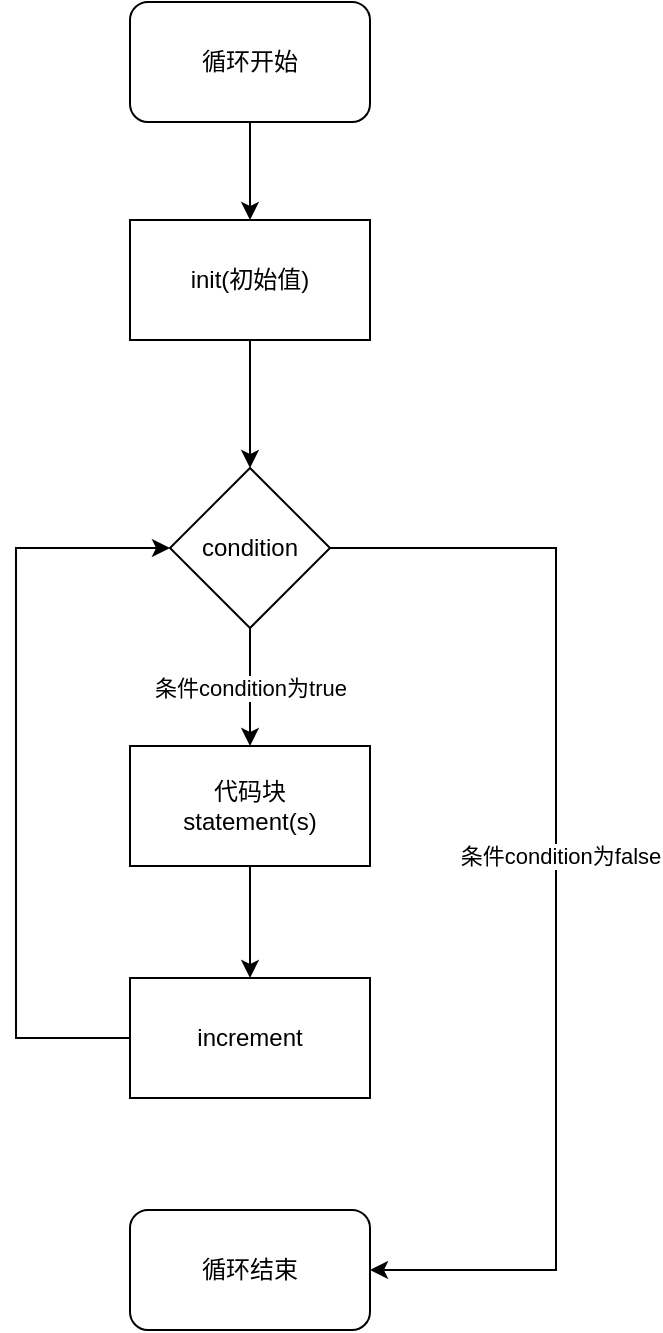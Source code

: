 <mxfile version="19.0.3" type="device"><diagram id="VGE1fv8EZ5yUBO9GITLr" name="Page-1"><mxGraphModel dx="1822" dy="1277" grid="0" gridSize="10" guides="1" tooltips="1" connect="1" arrows="1" fold="1" page="0" pageScale="1" pageWidth="827" pageHeight="1169" math="0" shadow="0"><root><mxCell id="0"/><mxCell id="1" parent="0"/><mxCell id="69NZrmNFADnre0_F1Huz-7" style="edgeStyle=orthogonalEdgeStyle;rounded=0;orthogonalLoop=1;jettySize=auto;html=1;entryX=0.5;entryY=0;entryDx=0;entryDy=0;" edge="1" parent="1" source="69NZrmNFADnre0_F1Huz-1" target="69NZrmNFADnre0_F1Huz-2"><mxGeometry relative="1" as="geometry"/></mxCell><mxCell id="69NZrmNFADnre0_F1Huz-1" value="循环开始" style="rounded=1;whiteSpace=wrap;html=1;" vertex="1" parent="1"><mxGeometry x="23" y="-21" width="120" height="60" as="geometry"/></mxCell><mxCell id="69NZrmNFADnre0_F1Huz-8" style="edgeStyle=orthogonalEdgeStyle;rounded=0;orthogonalLoop=1;jettySize=auto;html=1;entryX=0.5;entryY=0;entryDx=0;entryDy=0;" edge="1" parent="1" source="69NZrmNFADnre0_F1Huz-2" target="69NZrmNFADnre0_F1Huz-3"><mxGeometry relative="1" as="geometry"/></mxCell><mxCell id="69NZrmNFADnre0_F1Huz-2" value="init(初始值)" style="rounded=0;whiteSpace=wrap;html=1;" vertex="1" parent="1"><mxGeometry x="23" y="88" width="120" height="60" as="geometry"/></mxCell><mxCell id="69NZrmNFADnre0_F1Huz-9" value="条件condition为true" style="edgeStyle=orthogonalEdgeStyle;rounded=0;orthogonalLoop=1;jettySize=auto;html=1;" edge="1" parent="1" source="69NZrmNFADnre0_F1Huz-3" target="69NZrmNFADnre0_F1Huz-4"><mxGeometry relative="1" as="geometry"/></mxCell><mxCell id="69NZrmNFADnre0_F1Huz-12" style="edgeStyle=orthogonalEdgeStyle;rounded=0;orthogonalLoop=1;jettySize=auto;html=1;entryX=1;entryY=0.5;entryDx=0;entryDy=0;exitX=1;exitY=0.5;exitDx=0;exitDy=0;" edge="1" parent="1" source="69NZrmNFADnre0_F1Huz-3" target="69NZrmNFADnre0_F1Huz-11"><mxGeometry relative="1" as="geometry"><Array as="points"><mxPoint x="236" y="252"/><mxPoint x="236" y="613"/></Array></mxGeometry></mxCell><mxCell id="69NZrmNFADnre0_F1Huz-13" value="条件condition为false" style="edgeLabel;html=1;align=center;verticalAlign=middle;resizable=0;points=[];" vertex="1" connectable="0" parent="69NZrmNFADnre0_F1Huz-12"><mxGeometry x="-0.058" y="2" relative="1" as="geometry"><mxPoint as="offset"/></mxGeometry></mxCell><mxCell id="69NZrmNFADnre0_F1Huz-3" value="condition" style="rhombus;whiteSpace=wrap;html=1;" vertex="1" parent="1"><mxGeometry x="43" y="212" width="80" height="80" as="geometry"/></mxCell><mxCell id="69NZrmNFADnre0_F1Huz-10" style="edgeStyle=orthogonalEdgeStyle;rounded=0;orthogonalLoop=1;jettySize=auto;html=1;entryX=0.5;entryY=0;entryDx=0;entryDy=0;" edge="1" parent="1" source="69NZrmNFADnre0_F1Huz-4" target="69NZrmNFADnre0_F1Huz-5"><mxGeometry relative="1" as="geometry"/></mxCell><mxCell id="69NZrmNFADnre0_F1Huz-4" value="代码块&lt;br&gt;statement(s)" style="rounded=0;whiteSpace=wrap;html=1;" vertex="1" parent="1"><mxGeometry x="23" y="351" width="120" height="60" as="geometry"/></mxCell><mxCell id="69NZrmNFADnre0_F1Huz-6" style="edgeStyle=orthogonalEdgeStyle;rounded=0;orthogonalLoop=1;jettySize=auto;html=1;entryX=0;entryY=0.5;entryDx=0;entryDy=0;exitX=0;exitY=0.5;exitDx=0;exitDy=0;" edge="1" parent="1" source="69NZrmNFADnre0_F1Huz-5" target="69NZrmNFADnre0_F1Huz-3"><mxGeometry relative="1" as="geometry"><Array as="points"><mxPoint x="-34" y="497"/><mxPoint x="-34" y="252"/></Array></mxGeometry></mxCell><mxCell id="69NZrmNFADnre0_F1Huz-5" value="increment" style="rounded=0;whiteSpace=wrap;html=1;" vertex="1" parent="1"><mxGeometry x="23" y="467" width="120" height="60" as="geometry"/></mxCell><mxCell id="69NZrmNFADnre0_F1Huz-11" value="循环结束" style="rounded=1;whiteSpace=wrap;html=1;" vertex="1" parent="1"><mxGeometry x="23" y="583" width="120" height="60" as="geometry"/></mxCell></root></mxGraphModel></diagram></mxfile>